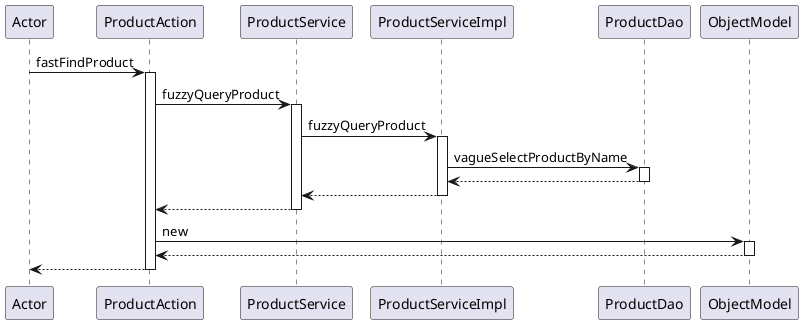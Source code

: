@startuml
participant Actor
Actor -> ProductAction : fastFindProduct
activate ProductAction
ProductAction -> ProductService : fuzzyQueryProduct
activate ProductService
ProductService -> ProductServiceImpl : fuzzyQueryProduct
activate ProductServiceImpl
ProductServiceImpl -> ProductDao : vagueSelectProductByName
activate ProductDao
ProductDao --> ProductServiceImpl
deactivate ProductDao
ProductServiceImpl --> ProductService
deactivate ProductServiceImpl
ProductService --> ProductAction
deactivate ProductService
ProductAction -> ObjectModel : new
activate ObjectModel
ObjectModel --> ProductAction
deactivate ObjectModel
return
@enduml